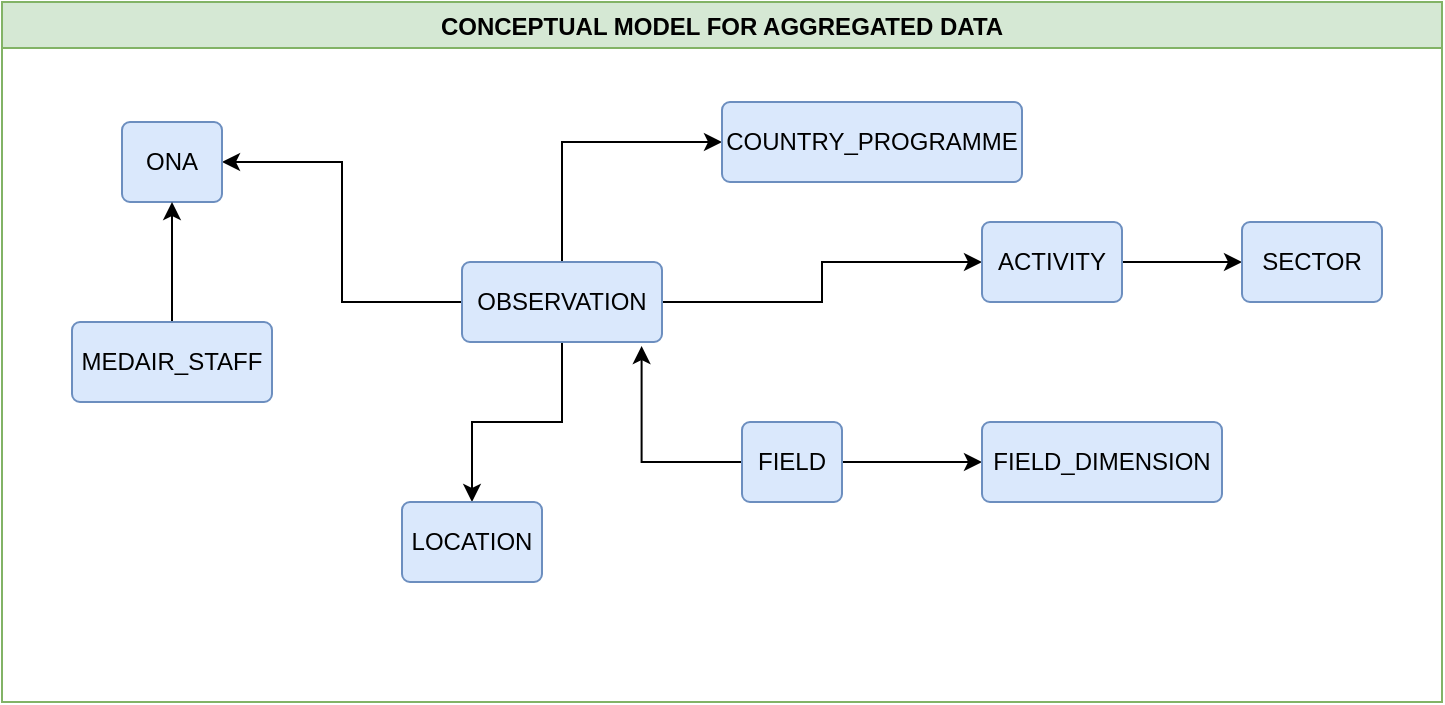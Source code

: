 <mxfile version="14.4.4" type="github">
  <diagram id="NZr3LmJ7zXBB8AUWMbsr" name="Page-1">
    <mxGraphModel dx="782" dy="469" grid="1" gridSize="10" guides="1" tooltips="1" connect="1" arrows="1" fold="1" page="1" pageScale="1" pageWidth="3300" pageHeight="4681" math="0" shadow="0">
      <root>
        <mxCell id="0" />
        <mxCell id="1" parent="0" />
        <mxCell id="22OhDzC54vz710xvA811-4" style="edgeStyle=orthogonalEdgeStyle;rounded=0;orthogonalLoop=1;jettySize=auto;html=1;exitX=0.5;exitY=1;exitDx=0;exitDy=0;" edge="1" parent="1" source="22OhDzC54vz710xvA811-1" target="22OhDzC54vz710xvA811-3">
          <mxGeometry relative="1" as="geometry" />
        </mxCell>
        <mxCell id="22OhDzC54vz710xvA811-6" style="edgeStyle=orthogonalEdgeStyle;rounded=0;orthogonalLoop=1;jettySize=auto;html=1;exitX=1;exitY=0.5;exitDx=0;exitDy=0;entryX=0;entryY=0.5;entryDx=0;entryDy=0;" edge="1" parent="1" source="22OhDzC54vz710xvA811-1" target="22OhDzC54vz710xvA811-5">
          <mxGeometry relative="1" as="geometry" />
        </mxCell>
        <mxCell id="22OhDzC54vz710xvA811-8" style="edgeStyle=orthogonalEdgeStyle;rounded=0;orthogonalLoop=1;jettySize=auto;html=1;exitX=0.5;exitY=0;exitDx=0;exitDy=0;entryX=0;entryY=0.5;entryDx=0;entryDy=0;" edge="1" parent="1" source="22OhDzC54vz710xvA811-1" target="22OhDzC54vz710xvA811-7">
          <mxGeometry relative="1" as="geometry" />
        </mxCell>
        <mxCell id="22OhDzC54vz710xvA811-10" style="edgeStyle=orthogonalEdgeStyle;rounded=0;orthogonalLoop=1;jettySize=auto;html=1;exitX=0;exitY=0.5;exitDx=0;exitDy=0;entryX=1;entryY=0.5;entryDx=0;entryDy=0;" edge="1" parent="1" source="22OhDzC54vz710xvA811-1" target="22OhDzC54vz710xvA811-9">
          <mxGeometry relative="1" as="geometry" />
        </mxCell>
        <mxCell id="22OhDzC54vz710xvA811-1" value="OBSERVATION" style="rounded=1;arcSize=10;whiteSpace=wrap;html=1;align=center;fillColor=#dae8fc;strokeColor=#6c8ebf;" vertex="1" parent="1">
          <mxGeometry x="370" y="160" width="100" height="40" as="geometry" />
        </mxCell>
        <mxCell id="22OhDzC54vz710xvA811-2" style="edgeStyle=orthogonalEdgeStyle;rounded=0;orthogonalLoop=1;jettySize=auto;html=1;exitX=0.5;exitY=1;exitDx=0;exitDy=0;" edge="1" parent="1" source="22OhDzC54vz710xvA811-1" target="22OhDzC54vz710xvA811-1">
          <mxGeometry relative="1" as="geometry" />
        </mxCell>
        <mxCell id="22OhDzC54vz710xvA811-3" value="LOCATION" style="rounded=1;arcSize=10;whiteSpace=wrap;html=1;align=center;fillColor=#dae8fc;strokeColor=#6c8ebf;" vertex="1" parent="1">
          <mxGeometry x="340" y="280" width="70" height="40" as="geometry" />
        </mxCell>
        <mxCell id="22OhDzC54vz710xvA811-19" style="edgeStyle=orthogonalEdgeStyle;rounded=0;orthogonalLoop=1;jettySize=auto;html=1;exitX=1;exitY=0.5;exitDx=0;exitDy=0;entryX=0;entryY=0.5;entryDx=0;entryDy=0;" edge="1" parent="1" source="22OhDzC54vz710xvA811-5" target="22OhDzC54vz710xvA811-18">
          <mxGeometry relative="1" as="geometry" />
        </mxCell>
        <mxCell id="22OhDzC54vz710xvA811-5" value="ACTIVITY" style="rounded=1;arcSize=10;whiteSpace=wrap;html=1;align=center;fillColor=#dae8fc;strokeColor=#6c8ebf;" vertex="1" parent="1">
          <mxGeometry x="630" y="140" width="70" height="40" as="geometry" />
        </mxCell>
        <mxCell id="22OhDzC54vz710xvA811-7" value="COUNTRY_PROGRAMME" style="rounded=1;arcSize=10;whiteSpace=wrap;html=1;align=center;fillColor=#dae8fc;strokeColor=#6c8ebf;" vertex="1" parent="1">
          <mxGeometry x="500" y="80" width="150" height="40" as="geometry" />
        </mxCell>
        <mxCell id="22OhDzC54vz710xvA811-9" value="ONA" style="rounded=1;arcSize=10;whiteSpace=wrap;html=1;align=center;fillColor=#dae8fc;strokeColor=#6c8ebf;" vertex="1" parent="1">
          <mxGeometry x="200" y="90" width="50" height="40" as="geometry" />
        </mxCell>
        <mxCell id="22OhDzC54vz710xvA811-13" style="edgeStyle=orthogonalEdgeStyle;rounded=0;orthogonalLoop=1;jettySize=auto;html=1;exitX=0.5;exitY=0;exitDx=0;exitDy=0;entryX=0.5;entryY=1;entryDx=0;entryDy=0;" edge="1" parent="1" source="22OhDzC54vz710xvA811-12" target="22OhDzC54vz710xvA811-9">
          <mxGeometry relative="1" as="geometry" />
        </mxCell>
        <mxCell id="22OhDzC54vz710xvA811-12" value="MEDAIR_STAFF" style="rounded=1;arcSize=10;whiteSpace=wrap;html=1;align=center;fillColor=#dae8fc;strokeColor=#6c8ebf;" vertex="1" parent="1">
          <mxGeometry x="175" y="190" width="100" height="40" as="geometry" />
        </mxCell>
        <mxCell id="22OhDzC54vz710xvA811-16" style="edgeStyle=orthogonalEdgeStyle;rounded=0;orthogonalLoop=1;jettySize=auto;html=1;exitX=1;exitY=0.5;exitDx=0;exitDy=0;entryX=0;entryY=0.5;entryDx=0;entryDy=0;" edge="1" parent="1" source="22OhDzC54vz710xvA811-14" target="22OhDzC54vz710xvA811-15">
          <mxGeometry relative="1" as="geometry" />
        </mxCell>
        <mxCell id="22OhDzC54vz710xvA811-17" style="edgeStyle=orthogonalEdgeStyle;rounded=0;orthogonalLoop=1;jettySize=auto;html=1;exitX=0;exitY=0.5;exitDx=0;exitDy=0;entryX=0.898;entryY=1.051;entryDx=0;entryDy=0;entryPerimeter=0;" edge="1" parent="1" source="22OhDzC54vz710xvA811-14" target="22OhDzC54vz710xvA811-1">
          <mxGeometry relative="1" as="geometry" />
        </mxCell>
        <mxCell id="22OhDzC54vz710xvA811-14" value="FIELD" style="rounded=1;arcSize=10;whiteSpace=wrap;html=1;align=center;fillColor=#dae8fc;strokeColor=#6c8ebf;" vertex="1" parent="1">
          <mxGeometry x="510" y="240" width="50" height="40" as="geometry" />
        </mxCell>
        <mxCell id="22OhDzC54vz710xvA811-15" value="FIELD_DIMENSION" style="rounded=1;arcSize=10;whiteSpace=wrap;html=1;align=center;fillColor=#dae8fc;strokeColor=#6c8ebf;" vertex="1" parent="1">
          <mxGeometry x="630" y="240" width="120" height="40" as="geometry" />
        </mxCell>
        <mxCell id="22OhDzC54vz710xvA811-18" value="SECTOR" style="rounded=1;arcSize=10;whiteSpace=wrap;html=1;align=center;fillColor=#dae8fc;strokeColor=#6c8ebf;" vertex="1" parent="1">
          <mxGeometry x="760" y="140" width="70" height="40" as="geometry" />
        </mxCell>
        <mxCell id="22OhDzC54vz710xvA811-21" value="CONCEPTUAL MODEL FOR AGGREGATED DATA" style="swimlane;startSize=23;fillColor=#d5e8d4;strokeColor=#82b366;" vertex="1" parent="1">
          <mxGeometry x="140" y="30" width="720" height="350" as="geometry" />
        </mxCell>
      </root>
    </mxGraphModel>
  </diagram>
</mxfile>
